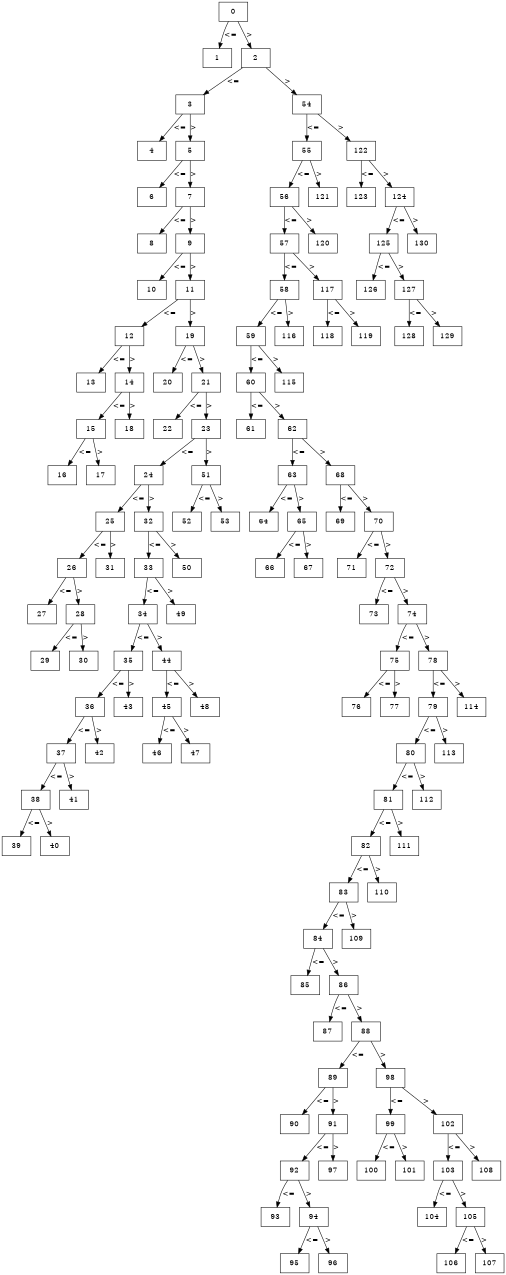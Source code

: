 digraph "mi arbol" {
	size=8.5
	node [shape=box]
	0
	0 -> 1 [label="<="]
	0 -> 2 [label=">"]
	node [shape=proteinstab]
	1
	node [shape=box]
	2
	2 -> 3 [label="<="]
	2 -> 54 [label=">"]
	node [shape=box]
	3
	3 -> 4 [label="<="]
	3 -> 5 [label=">"]
	node [shape=proteasesite]
	4
	node [shape=box]
	5
	5 -> 6 [label="<="]
	5 -> 7 [label=">"]
	node [shape=proteinstab]
	6
	node [shape=box]
	7
	7 -> 8 [label="<="]
	7 -> 9 [label=">"]
	node [shape=proteasesite]
	8
	node [shape=box]
	9
	9 -> 10 [label="<="]
	9 -> 11 [label=">"]
	node [shape=proteinstab]
	10
	node [shape=box]
	11
	11 -> 12 [label="<="]
	11 -> 19 [label=">"]
	node [shape=box]
	12
	12 -> 13 [label="<="]
	12 -> 14 [label=">"]
	node [shape=proteinstab]
	13
	node [shape=box]
	14
	14 -> 15 [label="<="]
	14 -> 18 [label=">"]
	node [shape=box]
	15
	15 -> 16 [label="<="]
	15 -> 17 [label=">"]
	node [shape=proteasesite]
	16
	node [shape=proteinstab]
	17
	node [shape=proteasesite]
	18
	node [shape=box]
	19
	19 -> 20 [label="<="]
	19 -> 21 [label=">"]
	node [shape=proteasesite]
	20
	node [shape=box]
	21
	21 -> 22 [label="<="]
	21 -> 23 [label=">"]
	node [shape=proteinstab]
	22
	node [shape=box]
	23
	23 -> 24 [label="<="]
	23 -> 51 [label=">"]
	node [shape=box]
	24
	24 -> 25 [label="<="]
	24 -> 32 [label=">"]
	node [shape=box]
	25
	25 -> 26 [label="<="]
	25 -> 31 [label=">"]
	node [shape=box]
	26
	26 -> 27 [label="<="]
	26 -> 28 [label=">"]
	node [shape=proteasesite]
	27
	node [shape=box]
	28
	28 -> 29 [label="<="]
	28 -> 30 [label=">"]
	node [shape=proteinstab]
	29
	node [shape=proteasesite]
	30
	node [shape=proteinstab]
	31
	node [shape=box]
	32
	32 -> 33 [label="<="]
	32 -> 50 [label=">"]
	node [shape=box]
	33
	33 -> 34 [label="<="]
	33 -> 49 [label=">"]
	node [shape=box]
	34
	34 -> 35 [label="<="]
	34 -> 44 [label=">"]
	node [shape=box]
	35
	35 -> 36 [label="<="]
	35 -> 43 [label=">"]
	node [shape=box]
	36
	36 -> 37 [label="<="]
	36 -> 42 [label=">"]
	node [shape=box]
	37
	37 -> 38 [label="<="]
	37 -> 41 [label=">"]
	node [shape=box]
	38
	38 -> 39 [label="<="]
	38 -> 40 [label=">"]
	node [shape=proteasesite]
	39
	node [shape=proteinstab]
	40
	node [shape=proteasesite]
	41
	node [shape=proteinstab]
	42
	node [shape=proteasesite]
	43
	node [shape=box]
	44
	44 -> 45 [label="<="]
	44 -> 48 [label=">"]
	node [shape=box]
	45
	45 -> 46 [label="<="]
	45 -> 47 [label=">"]
	node [shape=proteinstab]
	46
	node [shape=proteasesite]
	47
	node [shape=proteinstab]
	48
	node [shape=proteinstab]
	49
	node [shape=proteasesite]
	50
	node [shape=box]
	51
	51 -> 52 [label="<="]
	51 -> 53 [label=">"]
	node [shape=proteinstab]
	52
	node [shape=proteasesite]
	53
	node [shape=box]
	54
	54 -> 55 [label="<="]
	54 -> 122 [label=">"]
	node [shape=box]
	55
	55 -> 56 [label="<="]
	55 -> 121 [label=">"]
	node [shape=box]
	56
	56 -> 57 [label="<="]
	56 -> 120 [label=">"]
	node [shape=box]
	57
	57 -> 58 [label="<="]
	57 -> 117 [label=">"]
	node [shape=box]
	58
	58 -> 59 [label="<="]
	58 -> 116 [label=">"]
	node [shape=box]
	59
	59 -> 60 [label="<="]
	59 -> 115 [label=">"]
	node [shape=box]
	60
	60 -> 61 [label="<="]
	60 -> 62 [label=">"]
	node [shape=proteinstab]
	61
	node [shape=box]
	62
	62 -> 63 [label="<="]
	62 -> 68 [label=">"]
	node [shape=box]
	63
	63 -> 64 [label="<="]
	63 -> 65 [label=">"]
	node [shape=proteasesite]
	64
	node [shape=box]
	65
	65 -> 66 [label="<="]
	65 -> 67 [label=">"]
	node [shape=proteinstab]
	66
	node [shape=proteasesite]
	67
	node [shape=box]
	68
	68 -> 69 [label="<="]
	68 -> 70 [label=">"]
	node [shape=proteinstab]
	69
	node [shape=box]
	70
	70 -> 71 [label="<="]
	70 -> 72 [label=">"]
	node [shape=proteasesite]
	71
	node [shape=box]
	72
	72 -> 73 [label="<="]
	72 -> 74 [label=">"]
	node [shape=proteinstab]
	73
	node [shape=box]
	74
	74 -> 75 [label="<="]
	74 -> 78 [label=">"]
	node [shape=box]
	75
	75 -> 76 [label="<="]
	75 -> 77 [label=">"]
	node [shape=proteasesite]
	76
	node [shape=proteinstab]
	77
	node [shape=box]
	78
	78 -> 79 [label="<="]
	78 -> 114 [label=">"]
	node [shape=box]
	79
	79 -> 80 [label="<="]
	79 -> 113 [label=">"]
	node [shape=box]
	80
	80 -> 81 [label="<="]
	80 -> 112 [label=">"]
	node [shape=box]
	81
	81 -> 82 [label="<="]
	81 -> 111 [label=">"]
	node [shape=box]
	82
	82 -> 83 [label="<="]
	82 -> 110 [label=">"]
	node [shape=box]
	83
	83 -> 84 [label="<="]
	83 -> 109 [label=">"]
	node [shape=box]
	84
	84 -> 85 [label="<="]
	84 -> 86 [label=">"]
	node [shape=proteinstab]
	85
	node [shape=box]
	86
	86 -> 87 [label="<="]
	86 -> 88 [label=">"]
	node [shape=proteasesite]
	87
	node [shape=box]
	88
	88 -> 89 [label="<="]
	88 -> 98 [label=">"]
	node [shape=box]
	89
	89 -> 90 [label="<="]
	89 -> 91 [label=">"]
	node [shape=proteinstab]
	90
	node [shape=box]
	91
	91 -> 92 [label="<="]
	91 -> 97 [label=">"]
	node [shape=box]
	92
	92 -> 93 [label="<="]
	92 -> 94 [label=">"]
	node [shape=proteasesite]
	93
	node [shape=box]
	94
	94 -> 95 [label="<="]
	94 -> 96 [label=">"]
	node [shape=proteinstab]
	95
	node [shape=proteasesite]
	96
	node [shape=proteinstab]
	97
	node [shape=box]
	98
	98 -> 99 [label="<="]
	98 -> 102 [label=">"]
	node [shape=box]
	99
	99 -> 100 [label="<="]
	99 -> 101 [label=">"]
	node [shape=proteinstab]
	100
	node [shape=proteasesite]
	101
	node [shape=box]
	102
	102 -> 103 [label="<="]
	102 -> 108 [label=">"]
	node [shape=box]
	103
	103 -> 104 [label="<="]
	103 -> 105 [label=">"]
	node [shape=proteinstab]
	104
	node [shape=box]
	105
	105 -> 106 [label="<="]
	105 -> 107 [label=">"]
	node [shape=proteasesite]
	106
	node [shape=proteinstab]
	107
	node [shape=proteinstab]
	108
	node [shape=proteasesite]
	109
	node [shape=proteinstab]
	110
	node [shape=proteasesite]
	111
	node [shape=proteinstab]
	112
	node [shape=proteasesite]
	113
	node [shape=proteinstab]
	114
	node [shape=proteasesite]
	115
	node [shape=proteinstab]
	116
	node [shape=box]
	117
	117 -> 118 [label="<="]
	117 -> 119 [label=">"]
	node [shape=proteasesite]
	118
	node [shape=proteinstab]
	119
	node [shape=proteasesite]
	120
	node [shape=proteinstab]
	121
	node [shape=box]
	122
	122 -> 123 [label="<="]
	122 -> 124 [label=">"]
	node [shape=proteinstab]
	123
	node [shape=box]
	124
	124 -> 125 [label="<="]
	124 -> 130 [label=">"]
	node [shape=box]
	125
	125 -> 126 [label="<="]
	125 -> 127 [label=">"]
	node [shape=proteasesite]
	126
	node [shape=box]
	127
	127 -> 128 [label="<="]
	127 -> 129 [label=">"]
	node [shape=proteinstab]
	128
	node [shape=proteasesite]
	129
	node [shape=proteinstab]
	130
}
